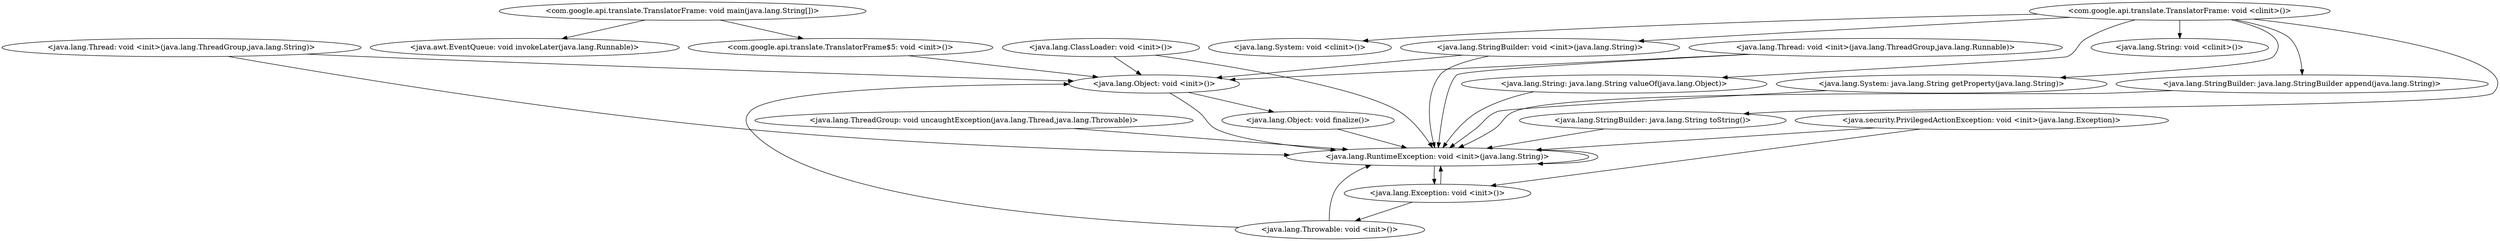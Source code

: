 digraph CallGraph {
"<com.google.api.translate.TranslatorFrame: void main(java.lang.String[])>" -> "<com.google.api.translate.TranslatorFrame$5: void <init>()>";
"<com.google.api.translate.TranslatorFrame: void main(java.lang.String[])>" -> "<java.awt.EventQueue: void invokeLater(java.lang.Runnable)>";
"<com.google.api.translate.TranslatorFrame: void <clinit>()>" -> "<java.lang.System: void <clinit>()>";
"<com.google.api.translate.TranslatorFrame: void <clinit>()>" -> "<java.lang.StringBuilder: void <init>(java.lang.String)>";
"<com.google.api.translate.TranslatorFrame: void <clinit>()>" -> "<java.lang.String: java.lang.String valueOf(java.lang.Object)>";
"<com.google.api.translate.TranslatorFrame: void <clinit>()>" -> "<java.lang.System: java.lang.String getProperty(java.lang.String)>";
"<com.google.api.translate.TranslatorFrame: void <clinit>()>" -> "<java.lang.String: void <clinit>()>";
"<java.lang.ThreadGroup: void uncaughtException(java.lang.Thread,java.lang.Throwable)>" -> "<java.lang.RuntimeException: void <init>(java.lang.String)>";
"<java.lang.ClassLoader: void <init>()>" -> "<java.lang.Object: void <init>()>";
"<java.lang.ClassLoader: void <init>()>" -> "<java.lang.RuntimeException: void <init>(java.lang.String)>";
"<java.security.PrivilegedActionException: void <init>(java.lang.Exception)>" -> "<java.lang.Exception: void <init>()>";
"<java.security.PrivilegedActionException: void <init>(java.lang.Exception)>" -> "<java.lang.RuntimeException: void <init>(java.lang.String)>";
"<java.lang.Thread: void <init>(java.lang.ThreadGroup,java.lang.Runnable)>" -> "<java.lang.Object: void <init>()>";
"<java.lang.Thread: void <init>(java.lang.ThreadGroup,java.lang.Runnable)>" -> "<java.lang.RuntimeException: void <init>(java.lang.String)>";
"<java.lang.Thread: void <init>(java.lang.ThreadGroup,java.lang.String)>" -> "<java.lang.Object: void <init>()>";
"<java.lang.Thread: void <init>(java.lang.ThreadGroup,java.lang.String)>" -> "<java.lang.RuntimeException: void <init>(java.lang.String)>";
"<com.google.api.translate.TranslatorFrame$5: void <init>()>" -> "<java.lang.Object: void <init>()>";
"<java.lang.StringBuilder: void <init>(java.lang.String)>" -> "<java.lang.Object: void <init>()>";
"<java.lang.StringBuilder: void <init>(java.lang.String)>" -> "<java.lang.RuntimeException: void <init>(java.lang.String)>";
"<java.lang.String: java.lang.String valueOf(java.lang.Object)>" -> "<java.lang.RuntimeException: void <init>(java.lang.String)>";
"<java.lang.System: java.lang.String getProperty(java.lang.String)>" -> "<java.lang.RuntimeException: void <init>(java.lang.String)>";
"<java.lang.RuntimeException: void <init>(java.lang.String)>" -> "<java.lang.Exception: void <init>()>";
"<java.lang.RuntimeException: void <init>(java.lang.String)>" -> "<java.lang.RuntimeException: void <init>(java.lang.String)>";
"<java.lang.Object: void <init>()>" -> "<java.lang.Object: void finalize()>";
"<java.lang.Object: void <init>()>" -> "<java.lang.RuntimeException: void <init>(java.lang.String)>";
"<java.lang.Exception: void <init>()>" -> "<java.lang.Throwable: void <init>()>";
"<java.lang.Exception: void <init>()>" -> "<java.lang.RuntimeException: void <init>(java.lang.String)>";
"<java.lang.Object: void finalize()>" -> "<java.lang.RuntimeException: void <init>(java.lang.String)>";
"<java.lang.Throwable: void <init>()>" -> "<java.lang.Object: void <init>()>";
"<java.lang.Throwable: void <init>()>" -> "<java.lang.RuntimeException: void <init>(java.lang.String)>";
"<com.google.api.translate.TranslatorFrame: void <clinit>()>" -> "<java.lang.StringBuilder: java.lang.StringBuilder append(java.lang.String)>";
"<com.google.api.translate.TranslatorFrame: void <clinit>()>" -> "<java.lang.StringBuilder: java.lang.String toString()>";
"<java.lang.StringBuilder: java.lang.StringBuilder append(java.lang.String)>" -> "<java.lang.RuntimeException: void <init>(java.lang.String)>";
"<java.lang.StringBuilder: java.lang.String toString()>" -> "<java.lang.RuntimeException: void <init>(java.lang.String)>";
}
